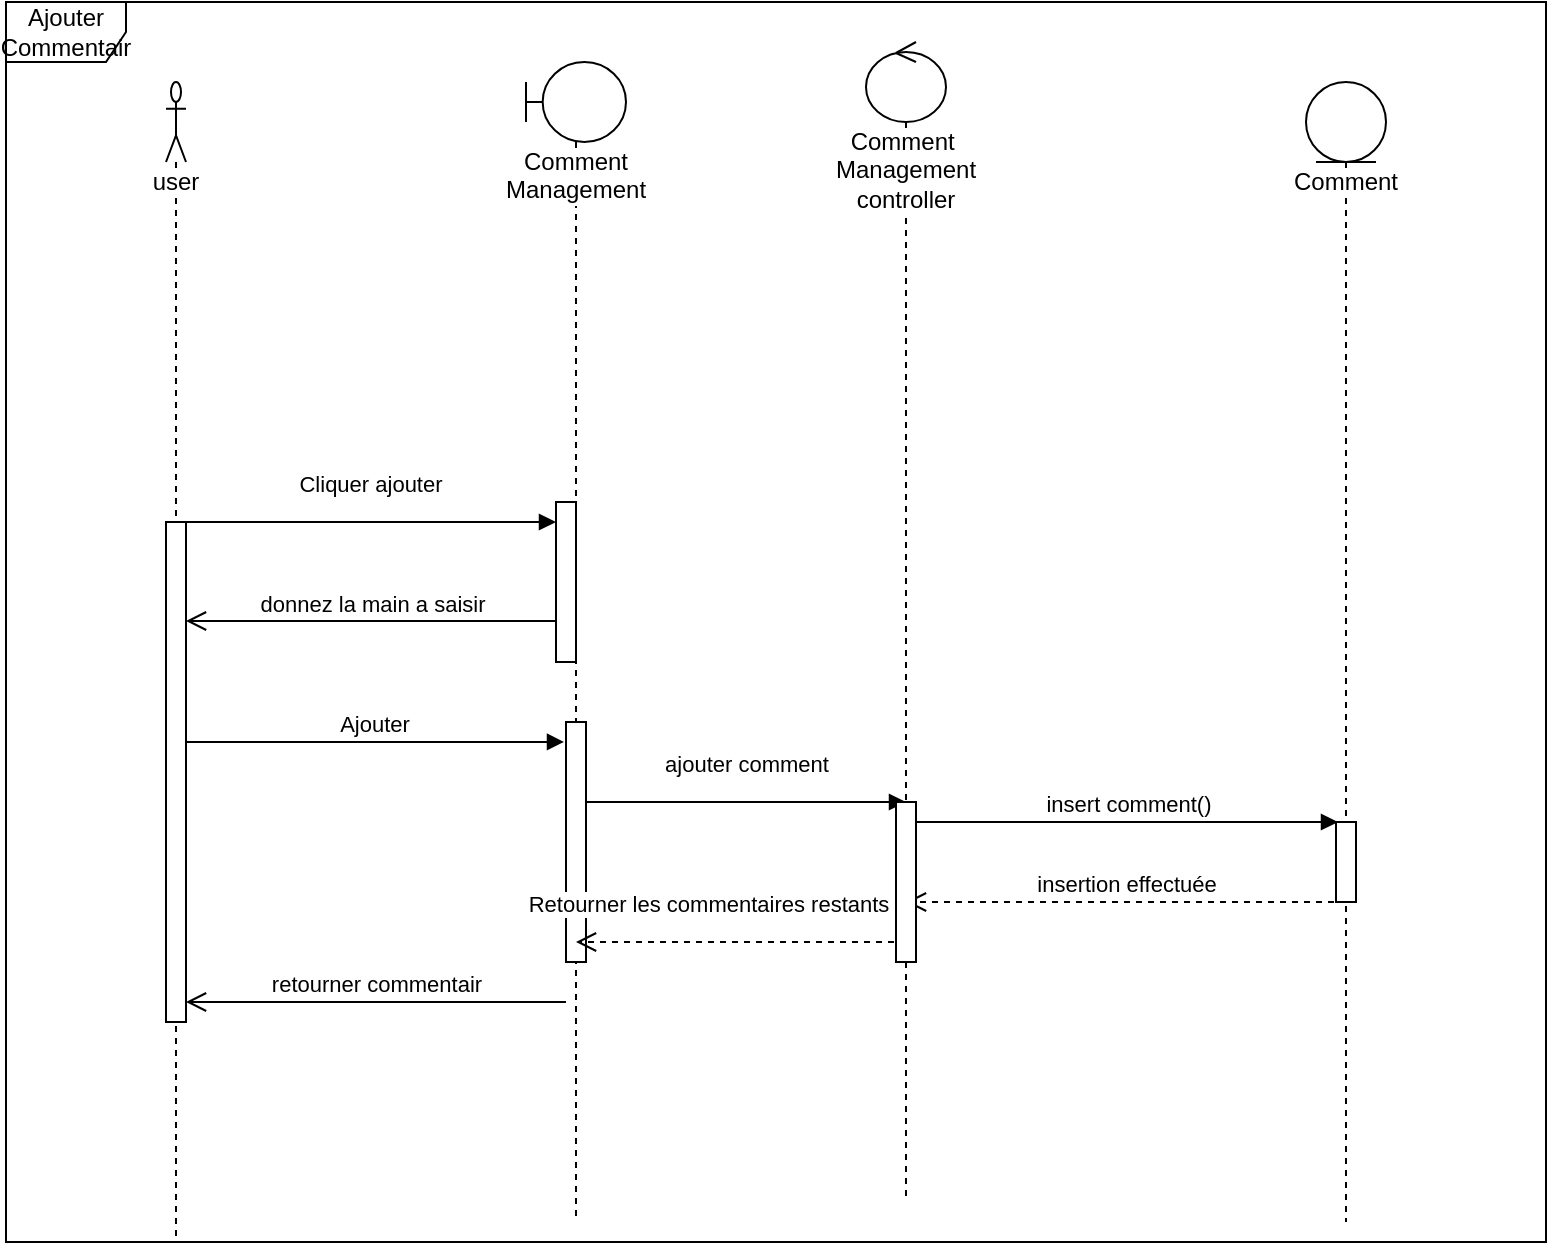 <mxfile version="10.5.4" type="device"><diagram id="chPoz5LdmpBUyQcO5zTx" name="Page-1"><mxGraphModel dx="840" dy="506" grid="1" gridSize="10" guides="1" tooltips="1" connect="1" arrows="1" fold="1" page="1" pageScale="1" pageWidth="850" pageHeight="1100" math="0" shadow="0"><root><mxCell id="0"/><mxCell id="1" parent="0"/><mxCell id="2UEXE4apJw5BmhpLBmJW-8" value="Comment Management" style="shape=umlLifeline;participant=umlBoundary;perimeter=lifelinePerimeter;whiteSpace=wrap;html=1;container=1;collapsible=0;recursiveResize=0;verticalAlign=top;spacingTop=36;labelBackgroundColor=#ffffff;outlineConnect=0;" parent="1" vertex="1"><mxGeometry x="300" y="240" width="50" height="580" as="geometry"/></mxCell><mxCell id="13emrFwENRUtgYGHik1h-4" value="" style="html=1;points=[];perimeter=orthogonalPerimeter;" parent="2UEXE4apJw5BmhpLBmJW-8" vertex="1"><mxGeometry x="20" y="330" width="10" height="120" as="geometry"/></mxCell><mxCell id="2UEXE4apJw5BmhpLBmJW-9" value="user" style="shape=umlLifeline;participant=umlActor;perimeter=lifelinePerimeter;whiteSpace=wrap;html=1;container=1;collapsible=0;recursiveResize=0;verticalAlign=top;spacingTop=36;labelBackgroundColor=#ffffff;outlineConnect=0;" parent="1" vertex="1"><mxGeometry x="120" y="250" width="10" height="580" as="geometry"/></mxCell><mxCell id="2UEXE4apJw5BmhpLBmJW-10" value="Comment&amp;nbsp; Management controller" style="shape=umlLifeline;participant=umlControl;perimeter=lifelinePerimeter;whiteSpace=wrap;html=1;container=1;collapsible=0;recursiveResize=0;verticalAlign=top;spacingTop=36;labelBackgroundColor=#ffffff;outlineConnect=0;" parent="1" vertex="1"><mxGeometry x="470" y="230" width="40" height="580" as="geometry"/></mxCell><mxCell id="2UEXE4apJw5BmhpLBmJW-11" value="Comment" style="shape=umlLifeline;participant=umlEntity;perimeter=lifelinePerimeter;whiteSpace=wrap;html=1;container=1;collapsible=0;recursiveResize=0;verticalAlign=top;spacingTop=36;labelBackgroundColor=#ffffff;outlineConnect=0;" parent="1" vertex="1"><mxGeometry x="690" y="250" width="40" height="570" as="geometry"/></mxCell><mxCell id="2UEXE4apJw5BmhpLBmJW-32" value="Ajouter" style="html=1;verticalAlign=bottom;endArrow=block;entryX=-0.1;entryY=0.083;entryDx=0;entryDy=0;entryPerimeter=0;" parent="1" target="13emrFwENRUtgYGHik1h-4" edge="1"><mxGeometry width="80" relative="1" as="geometry"><mxPoint x="130" y="580" as="sourcePoint"/><mxPoint x="330" y="580" as="targetPoint"/></mxGeometry></mxCell><mxCell id="2UEXE4apJw5BmhpLBmJW-34" value="ajouter comment" style="html=1;verticalAlign=bottom;endArrow=block;" parent="1" edge="1"><mxGeometry y="10" width="80" relative="1" as="geometry"><mxPoint x="330" y="610" as="sourcePoint"/><mxPoint x="490" y="610" as="targetPoint"/><mxPoint as="offset"/></mxGeometry></mxCell><mxCell id="2UEXE4apJw5BmhpLBmJW-35" value="insert comment()" style="html=1;verticalAlign=bottom;endArrow=block;entryX=0.1;entryY=0;entryDx=0;entryDy=0;entryPerimeter=0;" parent="1" source="13emrFwENRUtgYGHik1h-9" target="13emrFwENRUtgYGHik1h-10" edge="1"><mxGeometry width="80" relative="1" as="geometry"><mxPoint x="490" y="630" as="sourcePoint"/><mxPoint x="710" y="630" as="targetPoint"/></mxGeometry></mxCell><mxCell id="2UEXE4apJw5BmhpLBmJW-36" value="insertion effectuée" style="html=1;verticalAlign=bottom;endArrow=open;dashed=1;endSize=8;entryX=0.609;entryY=0.65;entryDx=0;entryDy=0;entryPerimeter=0;" parent="1" edge="1"><mxGeometry relative="1" as="geometry"><mxPoint x="710" y="660" as="sourcePoint"/><mxPoint x="490" y="660" as="targetPoint"/></mxGeometry></mxCell><mxCell id="2UEXE4apJw5BmhpLBmJW-38" value="retourner commentair" style="html=1;verticalAlign=bottom;endArrow=open;endSize=8;entryX=0.087;entryY=0.9;entryDx=0;entryDy=0;entryPerimeter=0;" parent="1" edge="1"><mxGeometry relative="1" as="geometry"><mxPoint x="320" y="710" as="sourcePoint"/><mxPoint x="130" y="710" as="targetPoint"/></mxGeometry></mxCell><mxCell id="2UEXE4apJw5BmhpLBmJW-39" value="Retourner les commentaires restants" style="html=1;verticalAlign=bottom;endArrow=open;dashed=1;endSize=8;" parent="1" target="2UEXE4apJw5BmhpLBmJW-8" edge="1"><mxGeometry x="0.208" y="-10" relative="1" as="geometry"><mxPoint x="490" y="680" as="sourcePoint"/><mxPoint x="410" y="680" as="targetPoint"/><mxPoint as="offset"/></mxGeometry></mxCell><mxCell id="13emrFwENRUtgYGHik1h-3" value="" style="html=1;points=[];perimeter=orthogonalPerimeter;" parent="1" vertex="1"><mxGeometry x="120" y="470" width="10" height="250" as="geometry"/></mxCell><mxCell id="13emrFwENRUtgYGHik1h-9" value="" style="html=1;points=[];perimeter=orthogonalPerimeter;" parent="1" vertex="1"><mxGeometry x="485" y="610" width="10" height="80" as="geometry"/></mxCell><mxCell id="13emrFwENRUtgYGHik1h-10" value="" style="html=1;points=[];perimeter=orthogonalPerimeter;" parent="1" vertex="1"><mxGeometry x="705" y="620" width="10" height="40" as="geometry"/></mxCell><mxCell id="BgDY-EidatHwLaEiBEel-1" value="" style="html=1;points=[];perimeter=orthogonalPerimeter;" parent="1" vertex="1"><mxGeometry x="315" y="460" width="10" height="80" as="geometry"/></mxCell><mxCell id="BgDY-EidatHwLaEiBEel-2" value="Cliquer ajouter" style="html=1;verticalAlign=bottom;endArrow=block;" parent="1" source="2UEXE4apJw5BmhpLBmJW-9" target="BgDY-EidatHwLaEiBEel-1" edge="1"><mxGeometry x="0.003" y="10" width="80" relative="1" as="geometry"><mxPoint x="124.5" y="470" as="sourcePoint"/><mxPoint x="324.5" y="470" as="targetPoint"/><mxPoint x="1" as="offset"/><Array as="points"><mxPoint x="200" y="470"/></Array></mxGeometry></mxCell><mxCell id="tqJtC0X_Hk14BpX6aipc-1" value="donnez la main a saisir" style="html=1;verticalAlign=bottom;endArrow=open;endSize=8;" parent="1" edge="1"><mxGeometry relative="1" as="geometry"><mxPoint x="315" y="519.5" as="sourcePoint"/><mxPoint x="130" y="519.5" as="targetPoint"/></mxGeometry></mxCell><mxCell id="6yPySx58u2MP-1BoY-Kq-1" value="Ajouter&lt;br&gt;Commentair&lt;br&gt;" style="shape=umlFrame;whiteSpace=wrap;html=1;" vertex="1" parent="1"><mxGeometry x="40" y="210" width="770" height="620" as="geometry"/></mxCell></root></mxGraphModel></diagram></mxfile>